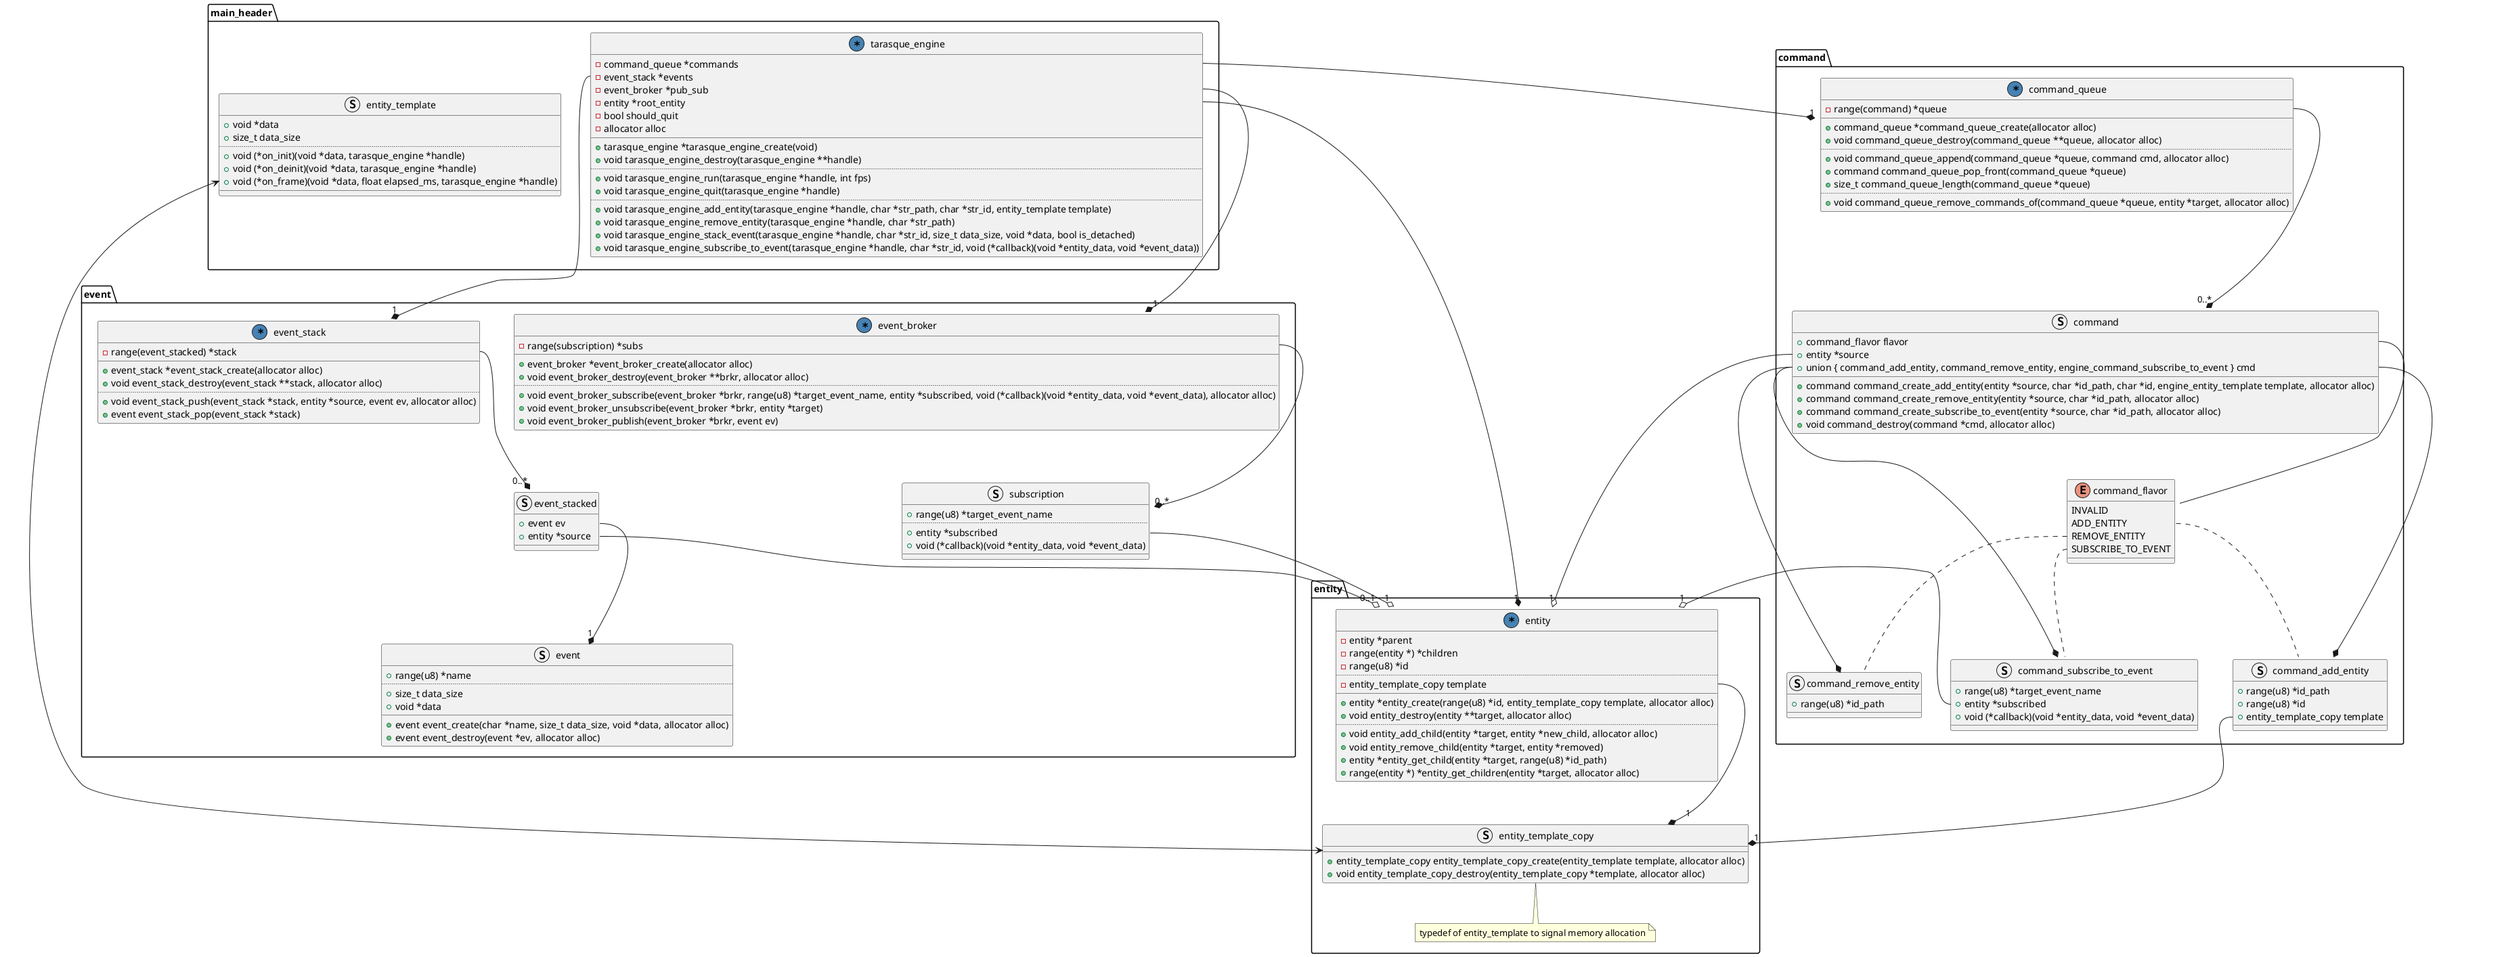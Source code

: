 @startuml full design

' ------------------------------------------------------------------------------
' ------------------------------------------------------------------------------

package main_header {
    struct engine_entity_template as "entity_template" {
        + void *data
        + size_t data_size
        ..
        + {field} void (*on_init)(void *data, tarasque_engine *handle)
        + {field} void (*on_deinit)(void *data, tarasque_engine *handle)
        + {field} void (*on_frame)(void *data, float elapsed_ms, tarasque_engine *handle)
        __
    }
}

' ------------------------------------------------------------------------------
' ------------------------------------------------------------------------------

package entity {
    struct engine_entity_template_copy as "entity_template_copy"  {

        + entity_template_copy entity_template_copy_create(entity_template template, allocator alloc)
        + void entity_template_copy_destroy(entity_template_copy *template, allocator alloc)
    }
    note bottom of engine_entity_template_copy : typedef of entity_template to signal memory allocation
    engine_entity_template_copy <--> engine_entity_template

    ' ------------------------------------------------------------------------------

    struct engine_entity as "entity" << (*, SteelBlue) >> {
        - entity *parent
        - {field} range(entity *) *children
        - {field} range(u8) *id
        ..
        - entity_template_copy template
        __
        + entity *entity_create(range(u8) *id, entity_template_copy template, allocator alloc)
        + void entity_destroy(entity **target, allocator alloc)
        ..
        + void entity_add_child(entity *target, entity *new_child, allocator alloc)
        + void entity_remove_child(entity *target, entity *removed)
        + entity *entity_get_child(entity *target, range(u8) *id_path)
        + range(entity *) *entity_get_children(entity *target, allocator alloc)
    }
    engine_entity::template --* "1" engine_entity_template_copy
}

' ------------------------------------------------------------------------------
' ------------------------------------------------------------------------------

package command {

    struct engine_command_add_entity as "command_add_entity" {
        + {field} range(u8) *id_path
        + {field} range(u8) *id
        + entity_template_copy template
    }
    engine_command_add_entity::template --* "1" engine_entity_template_copy

    ' ------------------------------------------------------------------------------

    struct engine_command_remove_entity as "command_remove_entity" {
        + {field} range(u8) *id_path
    }

    ' ------------------------------------------------------------------------------

    struct engine_command_subscribe_to_event as "command_subscribe_to_event" {
        + {field} range(u8) *target_event_name
        + entity *subscribed
        + {field} void (*callback)(void *entity_data, void *event_data)
    }
    engine_command_subscribe_to_event::subscribed --o "1" engine_entity

    ' ------------------------------------------------------------------------------

    enum engine_command_flavor as "command_flavor" {
        INVALID
        ADD_ENTITY
        REMOVE_ENTITY
        SUBSCRIBE_TO_EVENT
    }
    engine_command_flavor::ADD_ENTITY .. engine_command_add_entity
    engine_command_flavor::REMOVE_ENTITY .. engine_command_remove_entity
    engine_command_flavor::SUBSCRIBE_TO_EVENT .. engine_command_subscribe_to_event

    ' ------------------------------------------------------------------------------

    struct engine_command as "command" {
        + command_flavor flavor
        + entity *source
        + union { command_add_entity, command_remove_entity, engine_command_subscribe_to_event } cmd

        + command command_create_add_entity(entity *source, char *id_path, char *id, engine_entity_template template, allocator alloc)
        + command command_create_remove_entity(entity *source, char *id_path, allocator alloc)
        + command command_create_subscribe_to_event(entity *source, char *id_path, allocator alloc)
        + void command_destroy(command *cmd, allocator alloc)
    }
    engine_command::flavor -- engine_command_flavor
    engine_command::source --o "1" engine_entity
    engine_command::cmd --* engine_command_add_entity
    engine_command::cmd --* engine_command_remove_entity
    engine_command::cmd --* engine_command_subscribe_to_event

    ' ------------------------------------------------------------------------------

    struct engine_command_queue as "command_queue" << (*, SteelBlue) >> {
        - {field} range(command) *queue
        __
        + command_queue *command_queue_create(allocator alloc)
        + void command_queue_destroy(command_queue **queue, allocator alloc)
        ..
        + void command_queue_append(command_queue *queue, command cmd, allocator alloc)
        + command command_queue_pop_front(command_queue *queue)
        + size_t command_queue_length(command_queue *queue)
        ..
        + void command_queue_remove_commands_of(command_queue *queue, entity *target, allocator alloc)
    }
    engine_command_queue::queue --* "0..*" engine_command
}

' ------------------------------------------------------------------------------
' ------------------------------------------------------------------------------

package event {
    struct engine_subscription as "subscription" {
        + {field} range(u8) *target_event_name
        ..
        + entity *subscribed
        + {field} void (*callback)(void *entity_data, void *event_data)
        __
    }
    engine_subscription::subscribed --o "1" engine_entity

    ' ------------------------------------------------------------------------------

    struct engine_event_broker as "event_broker" << (*, SteelBlue) >> {
        - {field} range(subscription) *subs
        __
        + event_broker *event_broker_create(allocator alloc)
        + void event_broker_destroy(event_broker **brkr, allocator alloc)
        ..
        + void event_broker_subscribe(event_broker *brkr, range(u8) *target_event_name, entity *subscribed, void (*callback)(void *entity_data, void *event_data), allocator alloc)
        + void event_broker_unsubscribe(event_broker *brkr, entity *target)
        + void event_broker_publish(event_broker *brkr, event ev)
    }
    engine_event_broker::subs --* "0..*" engine_subscription

    ' ------------------------------------------------------------------------------

    struct engine_event as "event" {
        + {field} range(u8) *name
        ..
        + size_t data_size
        + void *data
        __
        + event event_create(char *name, size_t data_size, void *data, allocator alloc)
        + event event_destroy(event *ev, allocator alloc)
    }

    ' ------------------------------------------------------------------------------

    struct engine_event_stacked as "event_stacked" {
        + event ev
        + entity *source
        __
    }
    engine_event_stacked::source --o "0..1" engine_entity
    engine_event_stacked::ev --* "1" engine_event

    ' ------------------------------------------------------------------------------

    struct engine_event_stack as "event_stack" << (*, SteelBlue) >> {
        - {field} range(event_stacked) *stack
        __
        + event_stack *event_stack_create(allocator alloc)
        + void event_stack_destroy(event_stack **stack, allocator alloc)
        ..
        + void event_stack_push(event_stack *stack, entity *source, event ev, allocator alloc)
        + event event_stack_pop(event_stack *stack)
    }
    engine_event_stack::stack --* "0..*" engine_event_stacked
}

' ------------------------------------------------------------------------------
' ------------------------------------------------------------------------------

package main_header {
    struct tarasque_engine << (*, SteelBlue) >> {
        - command_queue *commands
        - event_stack *events
        - event_broker *pub_sub
        - entity *root_entity
        - bool should_quit
        - allocator alloc
        __
        + tarasque_engine *tarasque_engine_create(void)
        + void tarasque_engine_destroy(tarasque_engine **handle)
        ..
        + void tarasque_engine_run(tarasque_engine *handle, int fps)
        + void tarasque_engine_quit(tarasque_engine *handle)
        ..
        + void tarasque_engine_add_entity(tarasque_engine *handle, char *str_path, char *str_id, entity_template template)
        + void tarasque_engine_remove_entity(tarasque_engine *handle, char *str_path)
        + void tarasque_engine_stack_event(tarasque_engine *handle, char *str_id, size_t data_size, void *data, bool is_detached)
        + void tarasque_engine_subscribe_to_event(tarasque_engine *handle, char *str_id, void (*callback)(void *entity_data, void *event_data))
    }
    tarasque_engine::root_entity --* "1" engine_entity
    tarasque_engine::commands --* "1" engine_command_queue
    tarasque_engine::pub_sub --* "1" engine_event_broker
    tarasque_engine::events --* "1" engine_event_stack
}

@enduml
